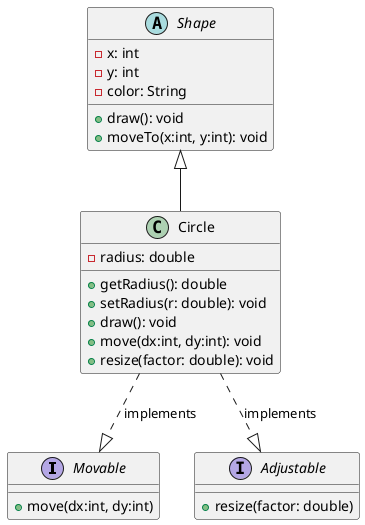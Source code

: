 @startuml
'  الواجهات
interface Movable {
  + move(dx:int, dy:int)
}
interface Adjustable {
  + resize(factor: double)
}

'  الكلاسات
abstract class Shape {
  - x: int
  - y: int
  - color: String
  + draw(): void
  + moveTo(x:int, y:int): void
}

class Circle {
  - radius: double
  + getRadius(): double
  + setRadius(r: double): void
  + draw(): void
  + move(dx:int, dy:int): void
  + resize(factor: double): void
}

'  علاقات
Shape <|-- Circle
Circle ..|> Movable : implements
Circle ..|> Adjustable : implements



@enduml